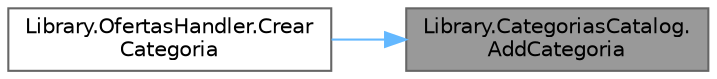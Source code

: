 digraph "Library.CategoriasCatalog.AddCategoria"
{
 // INTERACTIVE_SVG=YES
 // LATEX_PDF_SIZE
  bgcolor="transparent";
  edge [fontname=Helvetica,fontsize=10,labelfontname=Helvetica,labelfontsize=10];
  node [fontname=Helvetica,fontsize=10,shape=box,height=0.2,width=0.4];
  rankdir="RL";
  Node1 [label="Library.CategoriasCatalog.\lAddCategoria",height=0.2,width=0.4,color="gray40", fillcolor="grey60", style="filled", fontcolor="black",tooltip="Método para agregar una nueva categoría al catálogo"];
  Node1 -> Node2 [dir="back",color="steelblue1",style="solid"];
  Node2 [label="Library.OfertasHandler.Crear\lCategoria",height=0.2,width=0.4,color="grey40", fillcolor="white", style="filled",URL="$classLibrary_1_1OfertasHandler.html#af6bfbc799ee8cd3666cd54ae25667b29",tooltip="Método para crear una categoria"];
}
